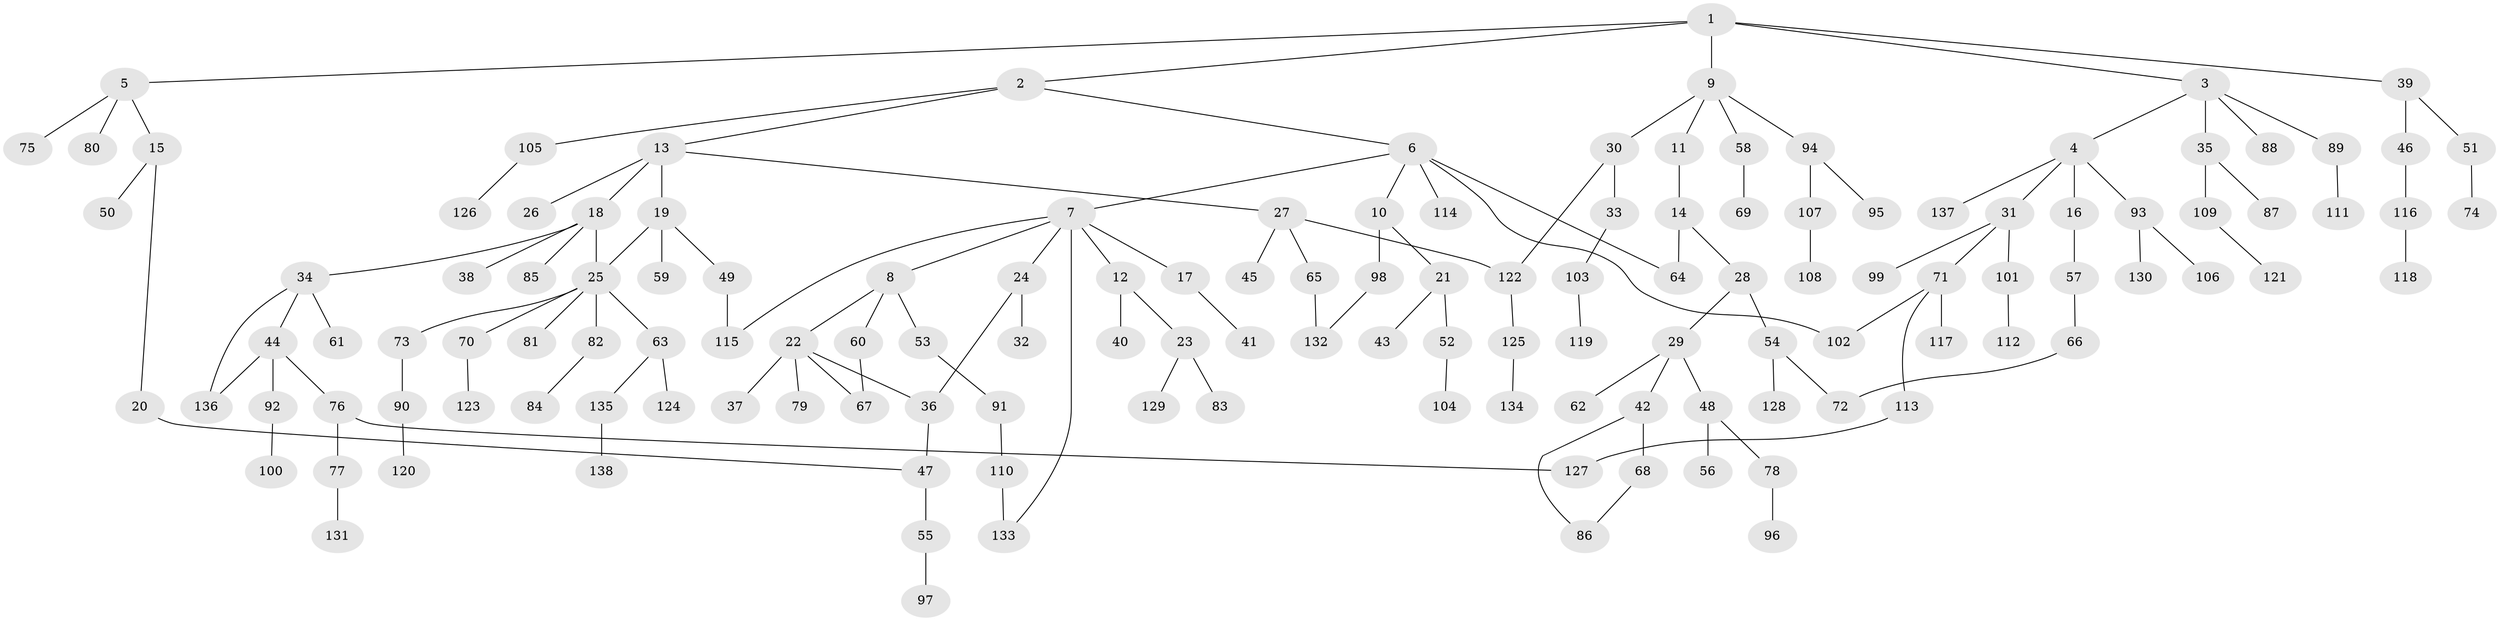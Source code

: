 // coarse degree distribution, {7: 0.024390243902439025, 5: 0.04878048780487805, 1: 0.4634146341463415, 8: 0.024390243902439025, 2: 0.36585365853658536, 3: 0.04878048780487805, 6: 0.012195121951219513, 10: 0.012195121951219513}
// Generated by graph-tools (version 1.1) at 2025/45/03/04/25 21:45:02]
// undirected, 138 vertices, 151 edges
graph export_dot {
graph [start="1"]
  node [color=gray90,style=filled];
  1;
  2;
  3;
  4;
  5;
  6;
  7;
  8;
  9;
  10;
  11;
  12;
  13;
  14;
  15;
  16;
  17;
  18;
  19;
  20;
  21;
  22;
  23;
  24;
  25;
  26;
  27;
  28;
  29;
  30;
  31;
  32;
  33;
  34;
  35;
  36;
  37;
  38;
  39;
  40;
  41;
  42;
  43;
  44;
  45;
  46;
  47;
  48;
  49;
  50;
  51;
  52;
  53;
  54;
  55;
  56;
  57;
  58;
  59;
  60;
  61;
  62;
  63;
  64;
  65;
  66;
  67;
  68;
  69;
  70;
  71;
  72;
  73;
  74;
  75;
  76;
  77;
  78;
  79;
  80;
  81;
  82;
  83;
  84;
  85;
  86;
  87;
  88;
  89;
  90;
  91;
  92;
  93;
  94;
  95;
  96;
  97;
  98;
  99;
  100;
  101;
  102;
  103;
  104;
  105;
  106;
  107;
  108;
  109;
  110;
  111;
  112;
  113;
  114;
  115;
  116;
  117;
  118;
  119;
  120;
  121;
  122;
  123;
  124;
  125;
  126;
  127;
  128;
  129;
  130;
  131;
  132;
  133;
  134;
  135;
  136;
  137;
  138;
  1 -- 2;
  1 -- 3;
  1 -- 5;
  1 -- 9;
  1 -- 39;
  2 -- 6;
  2 -- 13;
  2 -- 105;
  3 -- 4;
  3 -- 35;
  3 -- 88;
  3 -- 89;
  4 -- 16;
  4 -- 31;
  4 -- 93;
  4 -- 137;
  5 -- 15;
  5 -- 75;
  5 -- 80;
  6 -- 7;
  6 -- 10;
  6 -- 114;
  6 -- 64;
  6 -- 102;
  7 -- 8;
  7 -- 12;
  7 -- 17;
  7 -- 24;
  7 -- 115;
  7 -- 133;
  8 -- 22;
  8 -- 53;
  8 -- 60;
  9 -- 11;
  9 -- 30;
  9 -- 58;
  9 -- 94;
  10 -- 21;
  10 -- 98;
  11 -- 14;
  12 -- 23;
  12 -- 40;
  13 -- 18;
  13 -- 19;
  13 -- 26;
  13 -- 27;
  14 -- 28;
  14 -- 64;
  15 -- 20;
  15 -- 50;
  16 -- 57;
  17 -- 41;
  18 -- 34;
  18 -- 38;
  18 -- 85;
  18 -- 25;
  19 -- 25;
  19 -- 49;
  19 -- 59;
  20 -- 47;
  21 -- 43;
  21 -- 52;
  22 -- 37;
  22 -- 79;
  22 -- 67;
  22 -- 36;
  23 -- 83;
  23 -- 129;
  24 -- 32;
  24 -- 36;
  25 -- 63;
  25 -- 70;
  25 -- 73;
  25 -- 81;
  25 -- 82;
  27 -- 45;
  27 -- 65;
  27 -- 122;
  28 -- 29;
  28 -- 54;
  29 -- 42;
  29 -- 48;
  29 -- 62;
  30 -- 33;
  30 -- 122;
  31 -- 71;
  31 -- 99;
  31 -- 101;
  33 -- 103;
  34 -- 44;
  34 -- 61;
  34 -- 136;
  35 -- 87;
  35 -- 109;
  36 -- 47;
  39 -- 46;
  39 -- 51;
  42 -- 68;
  42 -- 86;
  44 -- 76;
  44 -- 92;
  44 -- 136;
  46 -- 116;
  47 -- 55;
  48 -- 56;
  48 -- 78;
  49 -- 115;
  51 -- 74;
  52 -- 104;
  53 -- 91;
  54 -- 128;
  54 -- 72;
  55 -- 97;
  57 -- 66;
  58 -- 69;
  60 -- 67;
  63 -- 124;
  63 -- 135;
  65 -- 132;
  66 -- 72;
  68 -- 86;
  70 -- 123;
  71 -- 102;
  71 -- 113;
  71 -- 117;
  73 -- 90;
  76 -- 77;
  76 -- 127;
  77 -- 131;
  78 -- 96;
  82 -- 84;
  89 -- 111;
  90 -- 120;
  91 -- 110;
  92 -- 100;
  93 -- 106;
  93 -- 130;
  94 -- 95;
  94 -- 107;
  98 -- 132;
  101 -- 112;
  103 -- 119;
  105 -- 126;
  107 -- 108;
  109 -- 121;
  110 -- 133;
  113 -- 127;
  116 -- 118;
  122 -- 125;
  125 -- 134;
  135 -- 138;
}
